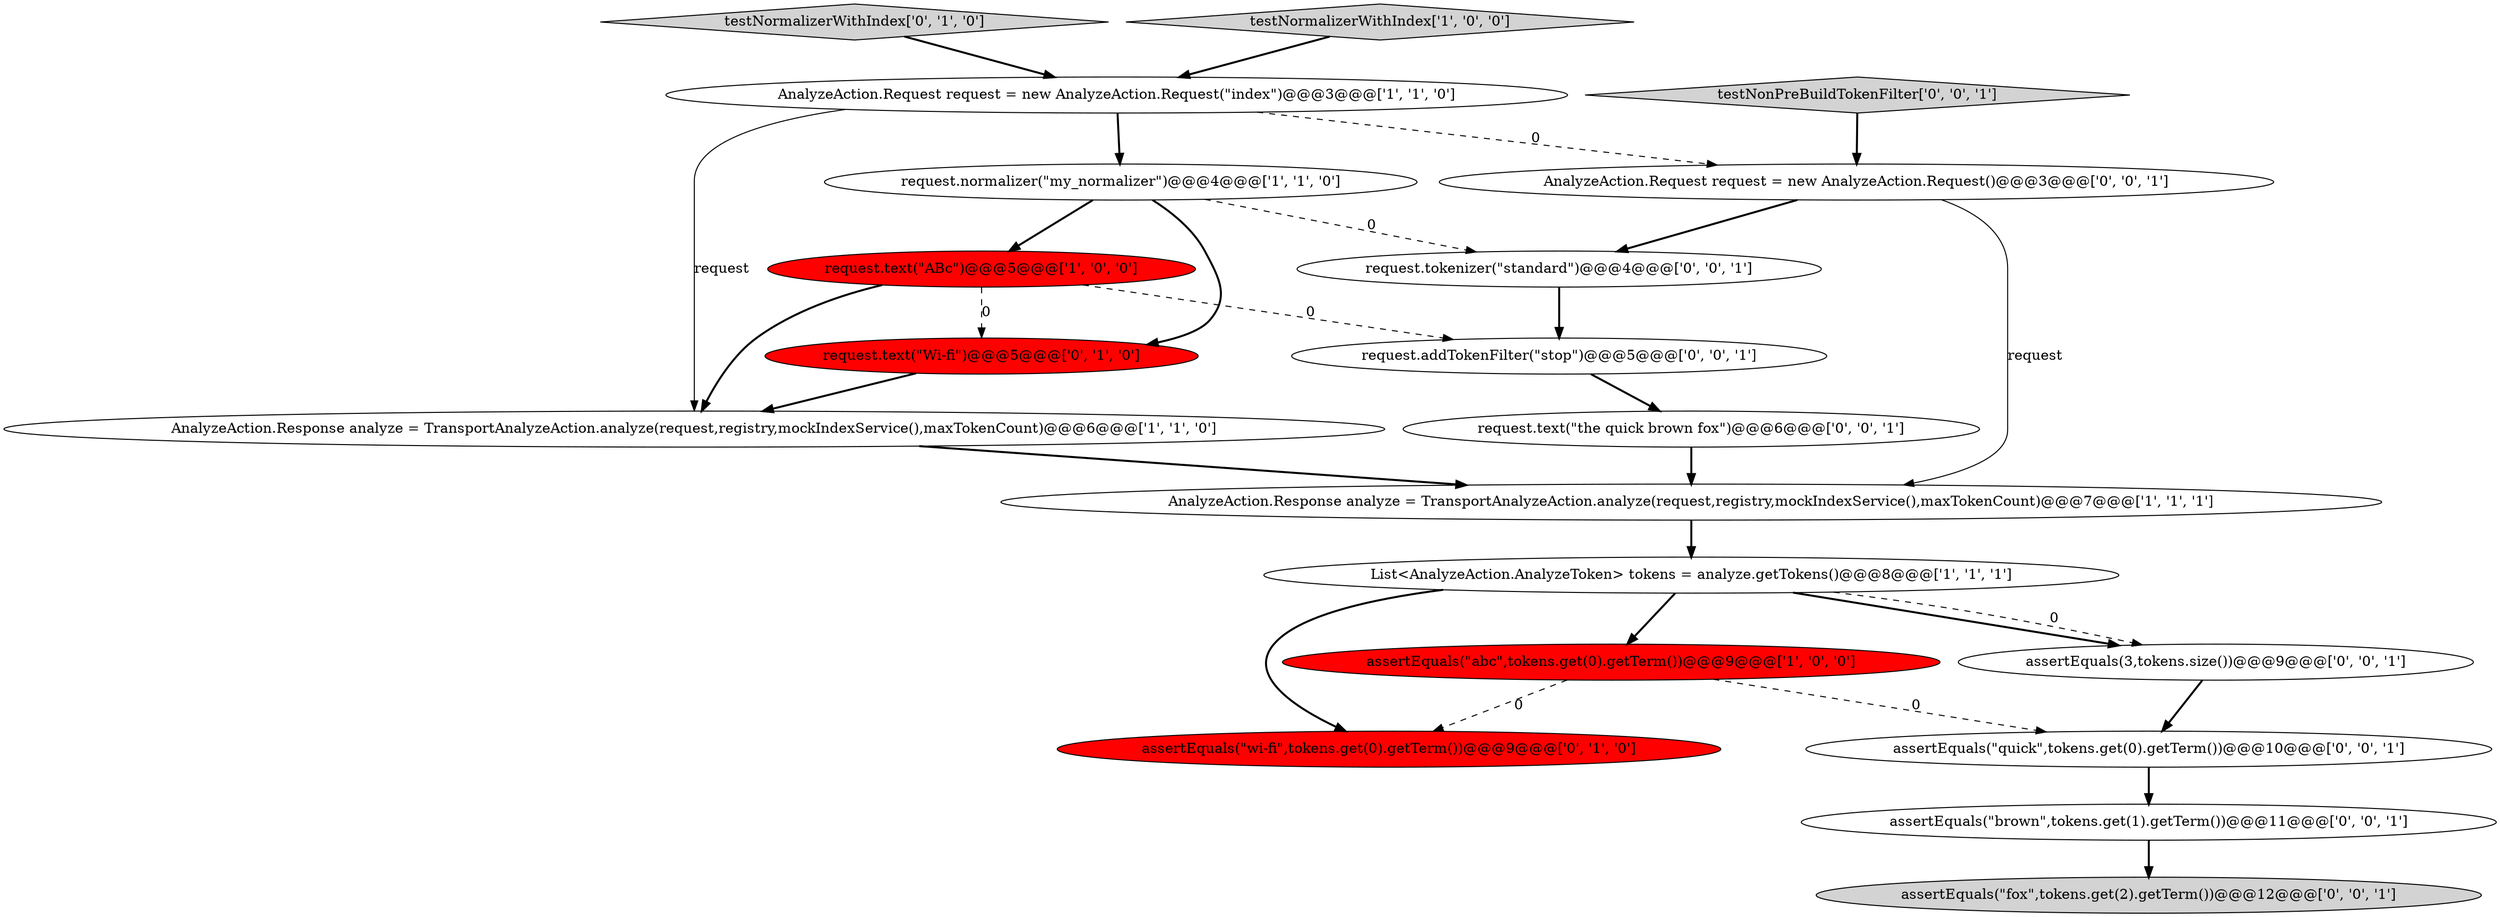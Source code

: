 digraph {
12 [style = filled, label = "AnalyzeAction.Request request = new AnalyzeAction.Request()@@@3@@@['0', '0', '1']", fillcolor = white, shape = ellipse image = "AAA0AAABBB3BBB"];
19 [style = filled, label = "assertEquals(\"fox\",tokens.get(2).getTerm())@@@12@@@['0', '0', '1']", fillcolor = lightgray, shape = ellipse image = "AAA0AAABBB3BBB"];
5 [style = filled, label = "AnalyzeAction.Response analyze = TransportAnalyzeAction.analyze(request,registry,mockIndexService(),maxTokenCount)@@@6@@@['1', '1', '0']", fillcolor = white, shape = ellipse image = "AAA0AAABBB1BBB"];
17 [style = filled, label = "testNonPreBuildTokenFilter['0', '0', '1']", fillcolor = lightgray, shape = diamond image = "AAA0AAABBB3BBB"];
3 [style = filled, label = "request.text(\"ABc\")@@@5@@@['1', '0', '0']", fillcolor = red, shape = ellipse image = "AAA1AAABBB1BBB"];
6 [style = filled, label = "request.normalizer(\"my_normalizer\")@@@4@@@['1', '1', '0']", fillcolor = white, shape = ellipse image = "AAA0AAABBB1BBB"];
4 [style = filled, label = "assertEquals(\"abc\",tokens.get(0).getTerm())@@@9@@@['1', '0', '0']", fillcolor = red, shape = ellipse image = "AAA1AAABBB1BBB"];
13 [style = filled, label = "request.text(\"the quick brown fox\")@@@6@@@['0', '0', '1']", fillcolor = white, shape = ellipse image = "AAA0AAABBB3BBB"];
9 [style = filled, label = "request.text(\"Wi-fi\")@@@5@@@['0', '1', '0']", fillcolor = red, shape = ellipse image = "AAA1AAABBB2BBB"];
2 [style = filled, label = "AnalyzeAction.Request request = new AnalyzeAction.Request(\"index\")@@@3@@@['1', '1', '0']", fillcolor = white, shape = ellipse image = "AAA0AAABBB1BBB"];
14 [style = filled, label = "request.addTokenFilter(\"stop\")@@@5@@@['0', '0', '1']", fillcolor = white, shape = ellipse image = "AAA0AAABBB3BBB"];
1 [style = filled, label = "List<AnalyzeAction.AnalyzeToken> tokens = analyze.getTokens()@@@8@@@['1', '1', '1']", fillcolor = white, shape = ellipse image = "AAA0AAABBB1BBB"];
10 [style = filled, label = "assertEquals(\"wi-fi\",tokens.get(0).getTerm())@@@9@@@['0', '1', '0']", fillcolor = red, shape = ellipse image = "AAA1AAABBB2BBB"];
16 [style = filled, label = "request.tokenizer(\"standard\")@@@4@@@['0', '0', '1']", fillcolor = white, shape = ellipse image = "AAA0AAABBB3BBB"];
18 [style = filled, label = "assertEquals(3,tokens.size())@@@9@@@['0', '0', '1']", fillcolor = white, shape = ellipse image = "AAA0AAABBB3BBB"];
15 [style = filled, label = "assertEquals(\"quick\",tokens.get(0).getTerm())@@@10@@@['0', '0', '1']", fillcolor = white, shape = ellipse image = "AAA0AAABBB3BBB"];
8 [style = filled, label = "testNormalizerWithIndex['0', '1', '0']", fillcolor = lightgray, shape = diamond image = "AAA0AAABBB2BBB"];
0 [style = filled, label = "AnalyzeAction.Response analyze = TransportAnalyzeAction.analyze(request,registry,mockIndexService(),maxTokenCount)@@@7@@@['1', '1', '1']", fillcolor = white, shape = ellipse image = "AAA0AAABBB1BBB"];
11 [style = filled, label = "assertEquals(\"brown\",tokens.get(1).getTerm())@@@11@@@['0', '0', '1']", fillcolor = white, shape = ellipse image = "AAA0AAABBB3BBB"];
7 [style = filled, label = "testNormalizerWithIndex['1', '0', '0']", fillcolor = lightgray, shape = diamond image = "AAA0AAABBB1BBB"];
6->3 [style = bold, label=""];
1->4 [style = bold, label=""];
2->6 [style = bold, label=""];
18->15 [style = bold, label=""];
12->0 [style = solid, label="request"];
1->18 [style = bold, label=""];
1->18 [style = dashed, label="0"];
12->16 [style = bold, label=""];
11->19 [style = bold, label=""];
2->5 [style = solid, label="request"];
2->12 [style = dashed, label="0"];
3->5 [style = bold, label=""];
17->12 [style = bold, label=""];
6->16 [style = dashed, label="0"];
15->11 [style = bold, label=""];
5->0 [style = bold, label=""];
8->2 [style = bold, label=""];
3->9 [style = dashed, label="0"];
7->2 [style = bold, label=""];
0->1 [style = bold, label=""];
4->15 [style = dashed, label="0"];
9->5 [style = bold, label=""];
16->14 [style = bold, label=""];
14->13 [style = bold, label=""];
6->9 [style = bold, label=""];
4->10 [style = dashed, label="0"];
3->14 [style = dashed, label="0"];
1->10 [style = bold, label=""];
13->0 [style = bold, label=""];
}
